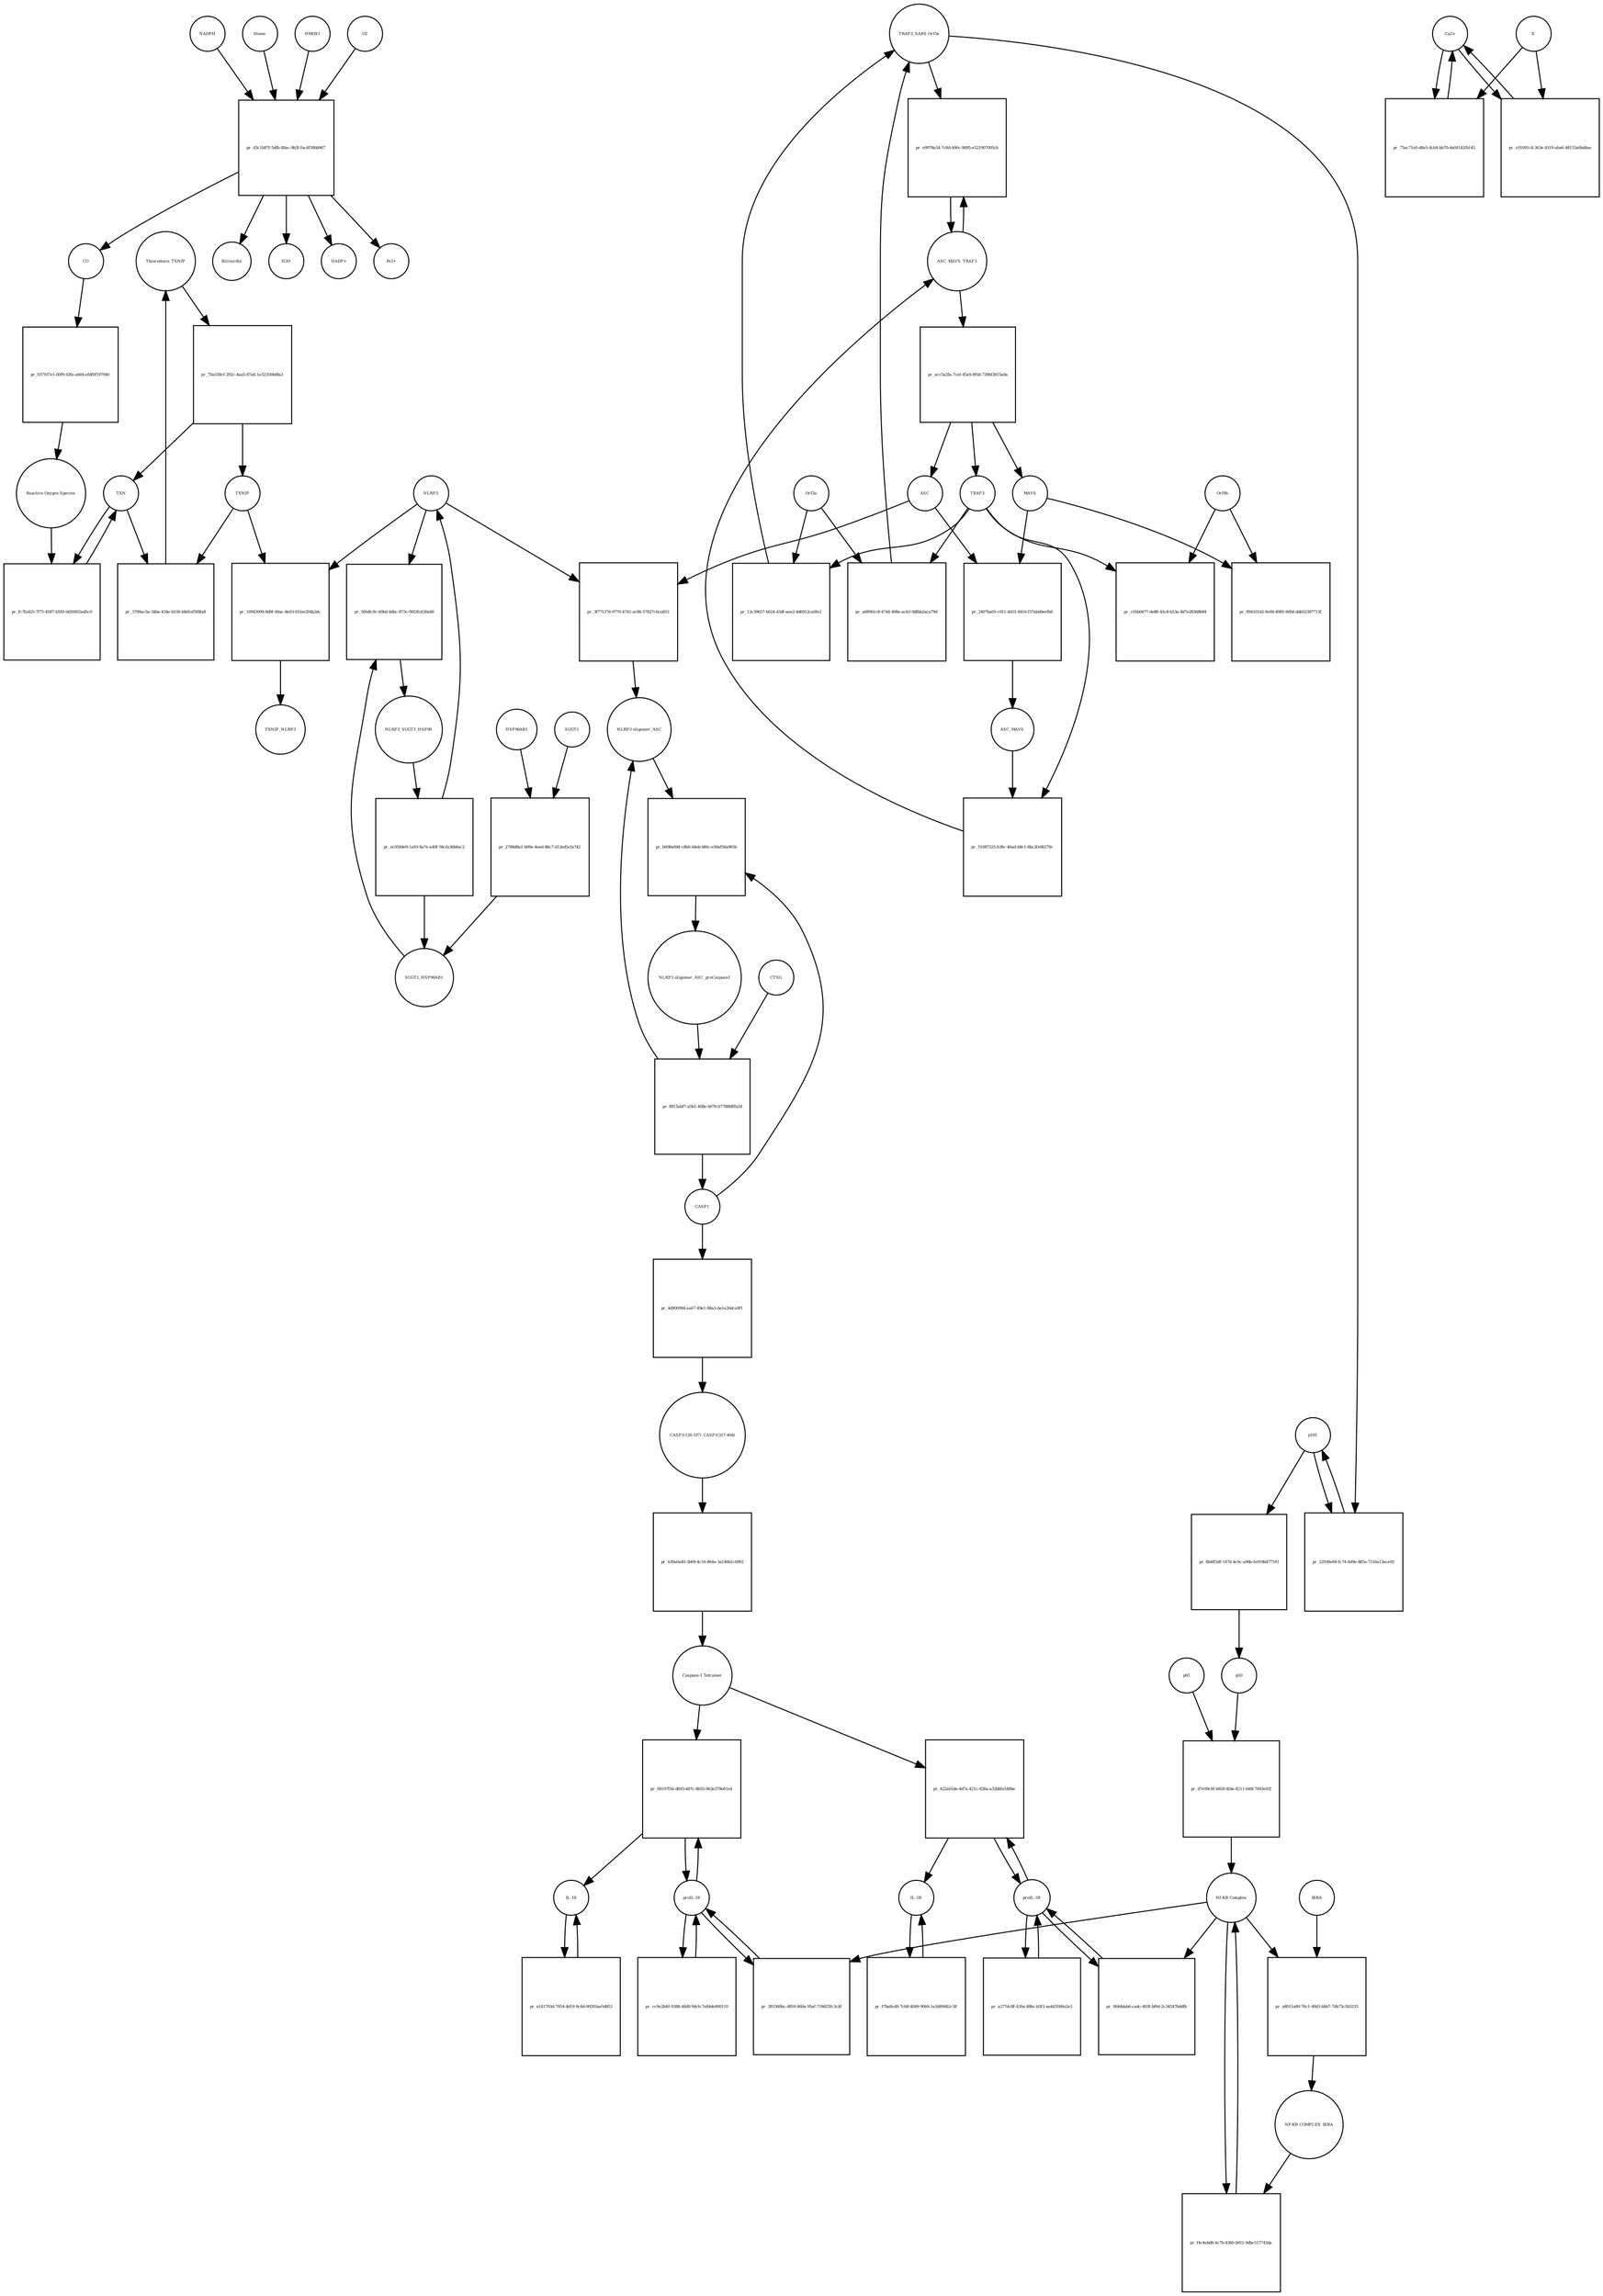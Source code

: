 strict digraph  {
Thioredoxin_TXNIP [annotation="urn_miriam_uniprot_P10599|urn_miriam_uniprot_Q9H3M7", bipartite=0, cls=complex, fontsize=4, label=Thioredoxin_TXNIP, shape=circle];
"pr_70a558cf-292c-4aa5-87a6-1e323504d8a3" [annotation="", bipartite=1, cls=process, fontsize=4, label="pr_70a558cf-292c-4aa5-87a6-1e323504d8a3", shape=square];
TXNIP [annotation=urn_miriam_uniprot_Q9H3M7, bipartite=0, cls=macromolecule, fontsize=4, label=TXNIP, shape=circle];
TXN [annotation=urn_miriam_uniprot_P10599, bipartite=0, cls=macromolecule, fontsize=4, label=TXN, shape=circle];
"pr_fc7fa425-7f75-4587-b593-0d50925ed5c0" [annotation="", bipartite=1, cls=process, fontsize=4, label="pr_fc7fa425-7f75-4587-b593-0d50925ed5c0", shape=square];
"Reactive Oxygen Species" [annotation="urn_miriam_obo.chebi_CHEBI%3A26523", bipartite=0, cls="simple chemical", fontsize=4, label="Reactive Oxygen Species", shape=circle];
"pr_3709ac5a-34ba-434e-b536-b8d1ef5f8fa8" [annotation="", bipartite=1, cls=process, fontsize=4, label="pr_3709ac5a-34ba-434e-b536-b8d1ef5f8fa8", shape=square];
HSP90AB1 [annotation=urn_miriam_uniprot_P08238, bipartite=0, cls=macromolecule, fontsize=4, label=HSP90AB1, shape=circle];
"pr_2786d8a1-b09e-4eed-86c7-d12ed5cfa742" [annotation="", bipartite=1, cls=process, fontsize=4, label="pr_2786d8a1-b09e-4eed-86c7-d12ed5cfa742", shape=square];
SUGT1 [annotation=urn_miriam_uniprot_Q9Y2Z0, bipartite=0, cls=macromolecule, fontsize=4, label=SUGT1, shape=circle];
SUGT1_HSP90AB1 [annotation="urn_miriam_uniprot_P08238|urn_miriam_uniprot_Q9Y2Z0", bipartite=0, cls=complex, fontsize=4, label=SUGT1_HSP90AB1, shape=circle];
NLRP3 [annotation=urn_miriam_uniprot_Q96P20, bipartite=0, cls=macromolecule, fontsize=4, label=NLRP3, shape=circle];
"pr_10943009-8d9f-40ac-8e03-01fae204b2dc" [annotation="", bipartite=1, cls=process, fontsize=4, label="pr_10943009-8d9f-40ac-8e03-01fae204b2dc", shape=square];
TXNIP_NLRP3 [annotation="urn_miriam_uniprot_Q9H3M7|urn_miriam_uniprot_Q96P20", bipartite=0, cls=complex, fontsize=4, label=TXNIP_NLRP3, shape=circle];
"NLRP3 oligomer_ASC_proCaspase1" [annotation="urn_miriam_uniprot_P29466|urn_miriam_uniprot_Q9ULZ3|urn_miriam_uniprot_Q96P20", bipartite=0, cls=complex, fontsize=4, label="NLRP3 oligomer_ASC_proCaspase1", shape=circle];
"pr_8815abf7-a5b1-408e-b076-677886fffa28" [annotation="", bipartite=1, cls=process, fontsize=4, label="pr_8815abf7-a5b1-408e-b076-677886fffa28", shape=square];
CASP1 [annotation=urn_miriam_uniprot_P29466, bipartite=0, cls=macromolecule, fontsize=4, label=CASP1, shape=circle];
CTSG [annotation=urn_miriam_uniprot_P08311, bipartite=0, cls=macromolecule, fontsize=4, label=CTSG, shape=circle];
"NLRP3 oligomer_ASC" [annotation="urn_miriam_uniprot_Q9ULZ3|urn_miriam_uniprot_Q96P20", bipartite=0, cls=complex, fontsize=4, label="NLRP3 oligomer_ASC", shape=circle];
"pr_4d90099d-ea67-49e1-88a3-6e1e26dca9f1" [annotation="", bipartite=1, cls=process, fontsize=4, label="pr_4d90099d-ea67-49e1-88a3-6e1e26dca9f1", shape=square];
"CASP1(120-197)_CASP1(317-404)" [annotation=urn_miriam_uniprot_P29466, bipartite=0, cls=complex, fontsize=4, label="CASP1(120-197)_CASP1(317-404)", shape=circle];
"pr_b30a0a40-3b69-4c16-864e-3a146b1c6992" [annotation="", bipartite=1, cls=process, fontsize=4, label="pr_b30a0a40-3b69-4c16-864e-3a146b1c6992", shape=square];
"Caspase-1 Tetramer" [annotation=urn_miriam_uniprot_P29466, bipartite=0, cls="complex multimer", fontsize=4, label="Caspase-1 Tetramer", shape=circle];
"proIL-1B" [annotation=urn_miriam_uniprot_P01584, bipartite=0, cls=macromolecule, fontsize=4, label="proIL-1B", shape=circle];
"pr_422eb5de-4d7a-421c-826a-a32bbfe548be" [annotation="", bipartite=1, cls=process, fontsize=4, label="pr_422eb5de-4d7a-421c-826a-a32bbfe548be", shape=square];
"IL-1B" [annotation=urn_miriam_uniprot_P01584, bipartite=0, cls=macromolecule, fontsize=4, label="IL-1B", shape=circle];
"pr_f7ba8cd9-7cb8-4049-90b9-1e2d89442c58" [annotation="", bipartite=1, cls="omitted process", fontsize=4, label="pr_f7ba8cd9-7cb8-4049-90b9-1e2d89442c58", shape=square];
"proIL-18" [annotation=urn_miriam_uniprot_Q14116, bipartite=0, cls=macromolecule, fontsize=4, label="proIL-18", shape=circle];
"pr_08107f56-d693-487c-8b55-9b3e378e61e4" [annotation="", bipartite=1, cls=process, fontsize=4, label="pr_08107f56-d693-487c-8b55-9b3e378e61e4", shape=square];
"IL-18" [annotation=urn_miriam_uniprot_Q14116, bipartite=0, cls=macromolecule, fontsize=4, label="IL-18", shape=circle];
"pr_a141703d-7954-4d19-9c8d-90593ae5d853" [annotation="", bipartite=1, cls="omitted process", fontsize=4, label="pr_a141703d-7954-4d19-9c8d-90593ae5d853", shape=square];
"pr_b608a694-c8b6-44eb-bf6c-e50af56a965b" [annotation="", bipartite=1, cls=process, fontsize=4, label="pr_b608a694-c8b6-44eb-bf6c-e50af56a965b", shape=square];
"pr_004ddab6-cadc-403f-bf6d-2c34547bddfb" [annotation="", bipartite=1, cls=process, fontsize=4, label="pr_004ddab6-cadc-403f-bf6d-2c34547bddfb", shape=square];
"Nf-KB Complex" [annotation="urn_miriam_uniprot_P19838|urn_miriam_uniprot_Q00653", bipartite=0, cls=complex, fontsize=4, label="Nf-KB Complex", shape=circle];
"pr_381566bc-d859-460a-95af-718d25fc3c4f" [annotation="", bipartite=1, cls=process, fontsize=4, label="pr_381566bc-d859-460a-95af-718d25fc3c4f", shape=square];
p50 [annotation=urn_miriam_uniprot_P19838, bipartite=0, cls=macromolecule, fontsize=4, label=p50, shape=circle];
"pr_d7e99c8f-b858-4fde-8211-648c7693e92f" [annotation="", bipartite=1, cls=process, fontsize=4, label="pr_d7e99c8f-b858-4fde-8211-648c7693e92f", shape=square];
p65 [annotation=urn_miriam_uniprot_Q00653, bipartite=0, cls=macromolecule, fontsize=4, label=p65, shape=circle];
Orf3a [annotation="urn_miriam_uniprot_P59632|urn_miriam_taxonomy_694009", bipartite=0, cls=macromolecule, fontsize=4, label=Orf3a, shape=circle];
"pr_a68961c8-4744-498e-acb3-0dfbb2aca79d" [annotation="", bipartite=1, cls=process, fontsize=4, label="pr_a68961c8-4744-498e-acb3-0dfbb2aca79d", shape=square];
TRAF3 [annotation=urn_miriam_uniprot_Q13114, bipartite=0, cls=macromolecule, fontsize=4, label=TRAF3, shape=circle];
"TRAF3_SARS Orf3a" [annotation="urn_miriam_uniprot_P59632|urn_miriam_uniprot_Q13114|urn_miriam_taxonomy_694009", bipartite=0, cls=complex, fontsize=4, label="TRAF3_SARS Orf3a", shape=circle];
p105 [annotation=urn_miriam_uniprot_P19838, bipartite=0, cls=macromolecule, fontsize=4, label=p105, shape=circle];
"pr_8b4ff2df-147d-4c0c-a96b-fa919b477593" [annotation="", bipartite=1, cls="omitted process", fontsize=4, label="pr_8b4ff2df-147d-4c0c-a96b-fa919b477593", shape=square];
ASC [annotation=urn_miriam_uniprot_Q9ULZ3, bipartite=0, cls=macromolecule, fontsize=4, label=ASC, shape=circle];
"pr_3f771376-9770-4741-ac86-57827c0ca853" [annotation="", bipartite=1, cls=process, fontsize=4, label="pr_3f771376-9770-4741-ac86-57827c0ca853", shape=square];
IKBA [annotation="", bipartite=0, cls=macromolecule, fontsize=4, label=IKBA, shape=circle];
"pr_a8011a89-76c1-49d3-bbb7-7db75c5b5235" [annotation="", bipartite=1, cls=process, fontsize=4, label="pr_a8011a89-76c1-49d3-bbb7-7db75c5b5235", shape=square];
"NF-KB COMPLEX_IKBA" [annotation=urn_miriam_uniprot_P19838, bipartite=0, cls=complex, fontsize=4, label="NF-KB COMPLEX_IKBA", shape=circle];
"pr_f4c4ebd8-6c7b-4360-b951-9dbc517743da" [annotation="", bipartite=1, cls=process, fontsize=4, label="pr_f4c4ebd8-6c7b-4360-b951-9dbc517743da", shape=square];
NLRP3_SUGT1_HSP90 [annotation="urn_miriam_uniprot_P08238|urn_miriam_uniprot_Q96P20|urn_miriam_uniprot_Q9Y2Z0", bipartite=0, cls=complex, fontsize=4, label=NLRP3_SUGT1_HSP90, shape=circle];
"pr_ec0584e9-1a93-4a7e-a40f-56cfa36b0ac2" [annotation="", bipartite=1, cls="omitted process", fontsize=4, label="pr_ec0584e9-1a93-4a7e-a40f-56cfa36b0ac2", shape=square];
"pr_2497ba05-c011-4d31-8416-f37abd0eefb6" [annotation="", bipartite=1, cls=process, fontsize=4, label="pr_2497ba05-c011-4d31-8416-f37abd0eefb6", shape=square];
ASC_MAVS [annotation=urn_miriam_uniprot_Q9ULZ3, bipartite=0, cls=complex, fontsize=4, label=ASC_MAVS, shape=circle];
MAVS [annotation=urn_miriam_uniprot_Q7Z434, bipartite=0, cls=macromolecule, fontsize=4, label=MAVS, shape=circle];
"pr_51087325-b38c-46ad-b8c1-8bc2fe00270c" [annotation="", bipartite=1, cls=process, fontsize=4, label="pr_51087325-b38c-46ad-b8c1-8bc2fe00270c", shape=square];
ASC_MAVS_TRAF3 [annotation="urn_miriam_pubmed_25847972|urn_miriam_uniprot_Q9ULZ3|urn_miriam_uniprot_Q13114", bipartite=0, cls=complex, fontsize=4, label=ASC_MAVS_TRAF3, shape=circle];
"pr_acc5a2fa-7cef-45a9-8f0d-739bf3815eda" [annotation="", bipartite=1, cls=process, fontsize=4, label="pr_acc5a2fa-7cef-45a9-8f0d-739bf3815eda", shape=square];
"pr_e9978a34-7c8d-490c-8695-e521907005cb" [annotation="", bipartite=1, cls="omitted process", fontsize=4, label="pr_e9978a34-7c8d-490c-8695-e521907005cb", shape=square];
"pr_5f6dfc9c-60bd-44bc-873c-0f63fc630a48" [annotation="", bipartite=1, cls=process, fontsize=4, label="pr_5f6dfc9c-60bd-44bc-873c-0f63fc630a48", shape=square];
"pr_a277dc8f-430a-48bc-b5f3-aa4d3566e2e3" [annotation="", bipartite=1, cls=process, fontsize=4, label="pr_a277dc8f-430a-48bc-b5f3-aa4d3566e2e3", shape=square];
"pr_cc9e2b40-9388-44d8-9dcb-7a84de800110" [annotation="", bipartite=1, cls=process, fontsize=4, label="pr_cc9e2b40-9388-44d8-9dcb-7a84de800110", shape=square];
"Ca2+" [annotation="urn_miriam_obo.chebi_CHEBI%3A29108", bipartite=0, cls="simple chemical", fontsize=4, label="Ca2+", shape=circle];
"pr_75ac71a0-d8a5-4cb4-bb70-da04142fb145" [annotation="", bipartite=1, cls=process, fontsize=4, label="pr_75ac71a0-d8a5-4cb4-bb70-da04142fb145", shape=square];
E [annotation="urn_miriam_uniprot_P59637|urn_miriam_taxonomy_694009", bipartite=0, cls=macromolecule, fontsize=4, label=E, shape=circle];
"pr_c01091c8-363e-4319-aba6-48155a6bd4ae" [annotation="", bipartite=1, cls=process, fontsize=4, label="pr_c01091c8-363e-4319-aba6-48155a6bd4ae", shape=square];
"pr_13c39657-b024-43df-aee2-4d6912ca0fe2" [annotation="", bipartite=1, cls=process, fontsize=4, label="pr_13c39657-b024-43df-aee2-4d6912ca0fe2", shape=square];
"pr_22936e84-fc74-4d9e-885e-7216a13ace92" [annotation="", bipartite=1, cls="omitted process", fontsize=4, label="pr_22936e84-fc74-4d9e-885e-7216a13ace92", shape=square];
Heme [annotation="urn_miriam_obo.chebi_CHEBI%3A30413", bipartite=0, cls="simple chemical", fontsize=4, label=Heme, shape=circle];
"pr_d3c1b87f-5dfb-48ac-9b3f-fac4f38bb967" [annotation="", bipartite=1, cls=process, fontsize=4, label="pr_d3c1b87f-5dfb-48ac-9b3f-fac4f38bb967", shape=square];
Biliverdin [annotation="urn_miriam_obo.chebi_CHEBI%3A17033", bipartite=0, cls="simple chemical", fontsize=4, label=Biliverdin, shape=circle];
HMOX1 [annotation=urn_miriam_uniprot_P09601, bipartite=0, cls=macromolecule, fontsize=4, label=HMOX1, shape=circle];
O2 [annotation="urn_miriam_obo.chebi_CHEBI%3A15379", bipartite=0, cls="simple chemical", fontsize=4, label=O2, shape=circle];
NADPH [annotation="urn_miriam_obo.chebi_CHEBI%3A16474", bipartite=0, cls="simple chemical", fontsize=4, label=NADPH, shape=circle];
H2O [annotation="urn_miriam_obo.chebi_CHEBI%3A15377", bipartite=0, cls="simple chemical", fontsize=4, label=H2O, shape=circle];
"NADP+" [annotation="urn_miriam_obo.chebi_CHEBI%3A18009", bipartite=0, cls="simple chemical", fontsize=4, label="NADP+", shape=circle];
CO [annotation="urn_miriam_obo.chebi_CHEBI%3A17245", bipartite=0, cls="simple chemical", fontsize=4, label=CO, shape=circle];
"Fe2+" [annotation="urn_miriam_obo.chebi_CHEBI%3A29033", bipartite=0, cls="simple chemical", fontsize=4, label="Fe2+", shape=circle];
"pr_037937e1-00f9-43fe-ab04-efdf0f197940" [annotation="", bipartite=1, cls=process, fontsize=4, label="pr_037937e1-00f9-43fe-ab04-efdf0f197940", shape=square];
"pr_894101d2-6e94-4985-8d56-ddb52387713f" [annotation="", bipartite=1, cls=process, fontsize=4, label="pr_894101d2-6e94-4985-8d56-ddb52387713f", shape=square];
Orf9b [annotation="urn_miriam_taxonomy_694009|urn_miriam_uniprot_P59636", bipartite=0, cls=macromolecule, fontsize=4, label=Orf9b, shape=circle];
"pr_c05b0477-de88-43c8-b53a-8d7e28368b84" [annotation="", bipartite=1, cls=process, fontsize=4, label="pr_c05b0477-de88-43c8-b53a-8d7e28368b84", shape=square];
Thioredoxin_TXNIP -> "pr_70a558cf-292c-4aa5-87a6-1e323504d8a3"  [annotation="", interaction_type=consumption];
"pr_70a558cf-292c-4aa5-87a6-1e323504d8a3" -> TXNIP  [annotation="", interaction_type=production];
"pr_70a558cf-292c-4aa5-87a6-1e323504d8a3" -> TXN  [annotation="", interaction_type=production];
TXNIP -> "pr_3709ac5a-34ba-434e-b536-b8d1ef5f8fa8"  [annotation="", interaction_type=consumption];
TXNIP -> "pr_10943009-8d9f-40ac-8e03-01fae204b2dc"  [annotation="", interaction_type=consumption];
TXN -> "pr_fc7fa425-7f75-4587-b593-0d50925ed5c0"  [annotation="", interaction_type=consumption];
TXN -> "pr_3709ac5a-34ba-434e-b536-b8d1ef5f8fa8"  [annotation="", interaction_type=consumption];
"pr_fc7fa425-7f75-4587-b593-0d50925ed5c0" -> TXN  [annotation="", interaction_type=production];
"Reactive Oxygen Species" -> "pr_fc7fa425-7f75-4587-b593-0d50925ed5c0"  [annotation="", interaction_type="necessary stimulation"];
"pr_3709ac5a-34ba-434e-b536-b8d1ef5f8fa8" -> Thioredoxin_TXNIP  [annotation="", interaction_type=production];
HSP90AB1 -> "pr_2786d8a1-b09e-4eed-86c7-d12ed5cfa742"  [annotation="", interaction_type=consumption];
"pr_2786d8a1-b09e-4eed-86c7-d12ed5cfa742" -> SUGT1_HSP90AB1  [annotation="", interaction_type=production];
SUGT1 -> "pr_2786d8a1-b09e-4eed-86c7-d12ed5cfa742"  [annotation="", interaction_type=consumption];
SUGT1_HSP90AB1 -> "pr_5f6dfc9c-60bd-44bc-873c-0f63fc630a48"  [annotation="", interaction_type=consumption];
NLRP3 -> "pr_10943009-8d9f-40ac-8e03-01fae204b2dc"  [annotation="", interaction_type=consumption];
NLRP3 -> "pr_3f771376-9770-4741-ac86-57827c0ca853"  [annotation="", interaction_type=consumption];
NLRP3 -> "pr_5f6dfc9c-60bd-44bc-873c-0f63fc630a48"  [annotation="", interaction_type=consumption];
"pr_10943009-8d9f-40ac-8e03-01fae204b2dc" -> TXNIP_NLRP3  [annotation="", interaction_type=production];
"NLRP3 oligomer_ASC_proCaspase1" -> "pr_8815abf7-a5b1-408e-b076-677886fffa28"  [annotation="", interaction_type=consumption];
"pr_8815abf7-a5b1-408e-b076-677886fffa28" -> CASP1  [annotation="", interaction_type=production];
"pr_8815abf7-a5b1-408e-b076-677886fffa28" -> "NLRP3 oligomer_ASC"  [annotation="", interaction_type=production];
CASP1 -> "pr_4d90099d-ea67-49e1-88a3-6e1e26dca9f1"  [annotation="", interaction_type=consumption];
CASP1 -> "pr_b608a694-c8b6-44eb-bf6c-e50af56a965b"  [annotation="", interaction_type=consumption];
CTSG -> "pr_8815abf7-a5b1-408e-b076-677886fffa28"  [annotation="", interaction_type=catalysis];
"NLRP3 oligomer_ASC" -> "pr_b608a694-c8b6-44eb-bf6c-e50af56a965b"  [annotation="", interaction_type=consumption];
"pr_4d90099d-ea67-49e1-88a3-6e1e26dca9f1" -> "CASP1(120-197)_CASP1(317-404)"  [annotation="", interaction_type=production];
"CASP1(120-197)_CASP1(317-404)" -> "pr_b30a0a40-3b69-4c16-864e-3a146b1c6992"  [annotation="", interaction_type=consumption];
"pr_b30a0a40-3b69-4c16-864e-3a146b1c6992" -> "Caspase-1 Tetramer"  [annotation="", interaction_type=production];
"Caspase-1 Tetramer" -> "pr_422eb5de-4d7a-421c-826a-a32bbfe548be"  [annotation="", interaction_type=catalysis];
"Caspase-1 Tetramer" -> "pr_08107f56-d693-487c-8b55-9b3e378e61e4"  [annotation="", interaction_type=catalysis];
"proIL-1B" -> "pr_422eb5de-4d7a-421c-826a-a32bbfe548be"  [annotation="", interaction_type=consumption];
"proIL-1B" -> "pr_004ddab6-cadc-403f-bf6d-2c34547bddfb"  [annotation="", interaction_type=consumption];
"proIL-1B" -> "pr_a277dc8f-430a-48bc-b5f3-aa4d3566e2e3"  [annotation="", interaction_type=consumption];
"pr_422eb5de-4d7a-421c-826a-a32bbfe548be" -> "IL-1B"  [annotation="", interaction_type=production];
"pr_422eb5de-4d7a-421c-826a-a32bbfe548be" -> "proIL-1B"  [annotation="", interaction_type=production];
"IL-1B" -> "pr_f7ba8cd9-7cb8-4049-90b9-1e2d89442c58"  [annotation="", interaction_type=consumption];
"pr_f7ba8cd9-7cb8-4049-90b9-1e2d89442c58" -> "IL-1B"  [annotation="", interaction_type=production];
"proIL-18" -> "pr_08107f56-d693-487c-8b55-9b3e378e61e4"  [annotation="", interaction_type=consumption];
"proIL-18" -> "pr_381566bc-d859-460a-95af-718d25fc3c4f"  [annotation="", interaction_type=consumption];
"proIL-18" -> "pr_cc9e2b40-9388-44d8-9dcb-7a84de800110"  [annotation="", interaction_type=consumption];
"pr_08107f56-d693-487c-8b55-9b3e378e61e4" -> "IL-18"  [annotation="", interaction_type=production];
"pr_08107f56-d693-487c-8b55-9b3e378e61e4" -> "proIL-18"  [annotation="", interaction_type=production];
"IL-18" -> "pr_a141703d-7954-4d19-9c8d-90593ae5d853"  [annotation="", interaction_type=consumption];
"pr_a141703d-7954-4d19-9c8d-90593ae5d853" -> "IL-18"  [annotation="", interaction_type=production];
"pr_b608a694-c8b6-44eb-bf6c-e50af56a965b" -> "NLRP3 oligomer_ASC_proCaspase1"  [annotation="", interaction_type=production];
"pr_004ddab6-cadc-403f-bf6d-2c34547bddfb" -> "proIL-1B"  [annotation="", interaction_type=production];
"Nf-KB Complex" -> "pr_004ddab6-cadc-403f-bf6d-2c34547bddfb"  [annotation=urn_miriam_pubmed_31034780, interaction_type=catalysis];
"Nf-KB Complex" -> "pr_381566bc-d859-460a-95af-718d25fc3c4f"  [annotation=urn_miriam_pubmed_31034780, interaction_type=catalysis];
"Nf-KB Complex" -> "pr_a8011a89-76c1-49d3-bbb7-7db75c5b5235"  [annotation="", interaction_type=consumption];
"Nf-KB Complex" -> "pr_f4c4ebd8-6c7b-4360-b951-9dbc517743da"  [annotation="", interaction_type=consumption];
"pr_381566bc-d859-460a-95af-718d25fc3c4f" -> "proIL-18"  [annotation="", interaction_type=production];
p50 -> "pr_d7e99c8f-b858-4fde-8211-648c7693e92f"  [annotation="", interaction_type=consumption];
"pr_d7e99c8f-b858-4fde-8211-648c7693e92f" -> "Nf-KB Complex"  [annotation="", interaction_type=production];
p65 -> "pr_d7e99c8f-b858-4fde-8211-648c7693e92f"  [annotation="", interaction_type=consumption];
Orf3a -> "pr_a68961c8-4744-498e-acb3-0dfbb2aca79d"  [annotation="", interaction_type=consumption];
Orf3a -> "pr_13c39657-b024-43df-aee2-4d6912ca0fe2"  [annotation="", interaction_type=consumption];
"pr_a68961c8-4744-498e-acb3-0dfbb2aca79d" -> "TRAF3_SARS Orf3a"  [annotation="", interaction_type=production];
TRAF3 -> "pr_a68961c8-4744-498e-acb3-0dfbb2aca79d"  [annotation="", interaction_type=consumption];
TRAF3 -> "pr_51087325-b38c-46ad-b8c1-8bc2fe00270c"  [annotation="", interaction_type=consumption];
TRAF3 -> "pr_13c39657-b024-43df-aee2-4d6912ca0fe2"  [annotation="", interaction_type=consumption];
TRAF3 -> "pr_c05b0477-de88-43c8-b53a-8d7e28368b84"  [annotation="", interaction_type=consumption];
"TRAF3_SARS Orf3a" -> "pr_e9978a34-7c8d-490c-8695-e521907005cb"  [annotation="urn_miriam_pubmed_25847972|urn_miriam_pubmed_31034780|urn_miriam_taxonomy_9606", interaction_type=catalysis];
"TRAF3_SARS Orf3a" -> "pr_22936e84-fc74-4d9e-885e-7216a13ace92"  [annotation="urn_miriam_pubmed_31034780|urn_miriam_taxonomy_9606", interaction_type=catalysis];
p105 -> "pr_8b4ff2df-147d-4c0c-a96b-fa919b477593"  [annotation="", interaction_type=consumption];
p105 -> "pr_22936e84-fc74-4d9e-885e-7216a13ace92"  [annotation="", interaction_type=consumption];
"pr_8b4ff2df-147d-4c0c-a96b-fa919b477593" -> p50  [annotation="", interaction_type=production];
ASC -> "pr_3f771376-9770-4741-ac86-57827c0ca853"  [annotation="", interaction_type=consumption];
ASC -> "pr_2497ba05-c011-4d31-8416-f37abd0eefb6"  [annotation="", interaction_type=consumption];
"pr_3f771376-9770-4741-ac86-57827c0ca853" -> "NLRP3 oligomer_ASC"  [annotation="", interaction_type=production];
IKBA -> "pr_a8011a89-76c1-49d3-bbb7-7db75c5b5235"  [annotation="", interaction_type=consumption];
"pr_a8011a89-76c1-49d3-bbb7-7db75c5b5235" -> "NF-KB COMPLEX_IKBA"  [annotation="", interaction_type=production];
"NF-KB COMPLEX_IKBA" -> "pr_f4c4ebd8-6c7b-4360-b951-9dbc517743da"  [annotation="", interaction_type=inhibition];
"pr_f4c4ebd8-6c7b-4360-b951-9dbc517743da" -> "Nf-KB Complex"  [annotation="", interaction_type=production];
NLRP3_SUGT1_HSP90 -> "pr_ec0584e9-1a93-4a7e-a40f-56cfa36b0ac2"  [annotation="", interaction_type=consumption];
"pr_ec0584e9-1a93-4a7e-a40f-56cfa36b0ac2" -> NLRP3  [annotation="", interaction_type=production];
"pr_ec0584e9-1a93-4a7e-a40f-56cfa36b0ac2" -> SUGT1_HSP90AB1  [annotation="", interaction_type=production];
"pr_2497ba05-c011-4d31-8416-f37abd0eefb6" -> ASC_MAVS  [annotation="", interaction_type=production];
ASC_MAVS -> "pr_51087325-b38c-46ad-b8c1-8bc2fe00270c"  [annotation="", interaction_type=consumption];
MAVS -> "pr_2497ba05-c011-4d31-8416-f37abd0eefb6"  [annotation="", interaction_type=consumption];
MAVS -> "pr_894101d2-6e94-4985-8d56-ddb52387713f"  [annotation="", interaction_type=consumption];
"pr_51087325-b38c-46ad-b8c1-8bc2fe00270c" -> ASC_MAVS_TRAF3  [annotation="", interaction_type=production];
ASC_MAVS_TRAF3 -> "pr_acc5a2fa-7cef-45a9-8f0d-739bf3815eda"  [annotation="", interaction_type=consumption];
ASC_MAVS_TRAF3 -> "pr_e9978a34-7c8d-490c-8695-e521907005cb"  [annotation="", interaction_type=consumption];
"pr_acc5a2fa-7cef-45a9-8f0d-739bf3815eda" -> ASC  [annotation="", interaction_type=production];
"pr_acc5a2fa-7cef-45a9-8f0d-739bf3815eda" -> TRAF3  [annotation="", interaction_type=production];
"pr_acc5a2fa-7cef-45a9-8f0d-739bf3815eda" -> MAVS  [annotation="", interaction_type=production];
"pr_e9978a34-7c8d-490c-8695-e521907005cb" -> ASC_MAVS_TRAF3  [annotation="", interaction_type=production];
"pr_5f6dfc9c-60bd-44bc-873c-0f63fc630a48" -> NLRP3_SUGT1_HSP90  [annotation="", interaction_type=production];
"pr_a277dc8f-430a-48bc-b5f3-aa4d3566e2e3" -> "proIL-1B"  [annotation="", interaction_type=production];
"pr_cc9e2b40-9388-44d8-9dcb-7a84de800110" -> "proIL-18"  [annotation="", interaction_type=production];
"Ca2+" -> "pr_75ac71a0-d8a5-4cb4-bb70-da04142fb145"  [annotation="", interaction_type=consumption];
"Ca2+" -> "pr_c01091c8-363e-4319-aba6-48155a6bd4ae"  [annotation="", interaction_type=consumption];
"pr_75ac71a0-d8a5-4cb4-bb70-da04142fb145" -> "Ca2+"  [annotation="", interaction_type=production];
E -> "pr_75ac71a0-d8a5-4cb4-bb70-da04142fb145"  [annotation="urn_miriam_pubmed_26331680|urn_miriam_doi_10.1016%2Fj.bbrc.2020.05.206|urn_miriam_taxonomy_392815", interaction_type=catalysis];
E -> "pr_c01091c8-363e-4319-aba6-48155a6bd4ae"  [annotation="urn_miriam_pubmed_26331680|urn_miriam_doi_10.1016%2Fj.bbrc.2020.05.206|urn_miriam_taxonomy_392815", interaction_type=catalysis];
"pr_c01091c8-363e-4319-aba6-48155a6bd4ae" -> "Ca2+"  [annotation="", interaction_type=production];
"pr_13c39657-b024-43df-aee2-4d6912ca0fe2" -> "TRAF3_SARS Orf3a"  [annotation="", interaction_type=production];
"pr_22936e84-fc74-4d9e-885e-7216a13ace92" -> p105  [annotation="", interaction_type=production];
Heme -> "pr_d3c1b87f-5dfb-48ac-9b3f-fac4f38bb967"  [annotation="", interaction_type=consumption];
"pr_d3c1b87f-5dfb-48ac-9b3f-fac4f38bb967" -> Biliverdin  [annotation="", interaction_type=production];
"pr_d3c1b87f-5dfb-48ac-9b3f-fac4f38bb967" -> H2O  [annotation="", interaction_type=production];
"pr_d3c1b87f-5dfb-48ac-9b3f-fac4f38bb967" -> "NADP+"  [annotation="", interaction_type=production];
"pr_d3c1b87f-5dfb-48ac-9b3f-fac4f38bb967" -> CO  [annotation="", interaction_type=production];
"pr_d3c1b87f-5dfb-48ac-9b3f-fac4f38bb967" -> "Fe2+"  [annotation="", interaction_type=production];
HMOX1 -> "pr_d3c1b87f-5dfb-48ac-9b3f-fac4f38bb967"  [annotation="", interaction_type=catalysis];
O2 -> "pr_d3c1b87f-5dfb-48ac-9b3f-fac4f38bb967"  [annotation="", interaction_type=consumption];
NADPH -> "pr_d3c1b87f-5dfb-48ac-9b3f-fac4f38bb967"  [annotation="", interaction_type=consumption];
CO -> "pr_037937e1-00f9-43fe-ab04-efdf0f197940"  [annotation="urn_miriam_pubmed_28356568|urn_miriam_pubmed_25770182", interaction_type=inhibition];
"pr_037937e1-00f9-43fe-ab04-efdf0f197940" -> "Reactive Oxygen Species"  [annotation="", interaction_type=production];
Orf9b -> "pr_894101d2-6e94-4985-8d56-ddb52387713f"  [annotation="urn_miriam_doi_10.4049%2Fjimmunol.1303196", interaction_type=catalysis];
Orf9b -> "pr_c05b0477-de88-43c8-b53a-8d7e28368b84"  [annotation="urn_miriam_doi_10.4049%2Fjimmunol.1303196", interaction_type=catalysis];
}
